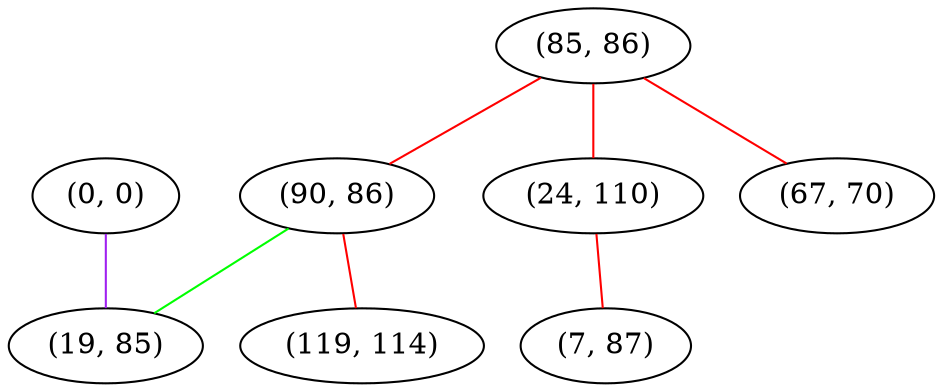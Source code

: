 graph "" {
"(0, 0)";
"(85, 86)";
"(90, 86)";
"(24, 110)";
"(67, 70)";
"(7, 87)";
"(119, 114)";
"(19, 85)";
"(0, 0)" -- "(19, 85)"  [color=purple, key=0, weight=4];
"(85, 86)" -- "(24, 110)"  [color=red, key=0, weight=1];
"(85, 86)" -- "(90, 86)"  [color=red, key=0, weight=1];
"(85, 86)" -- "(67, 70)"  [color=red, key=0, weight=1];
"(90, 86)" -- "(119, 114)"  [color=red, key=0, weight=1];
"(90, 86)" -- "(19, 85)"  [color=green, key=0, weight=2];
"(24, 110)" -- "(7, 87)"  [color=red, key=0, weight=1];
}
